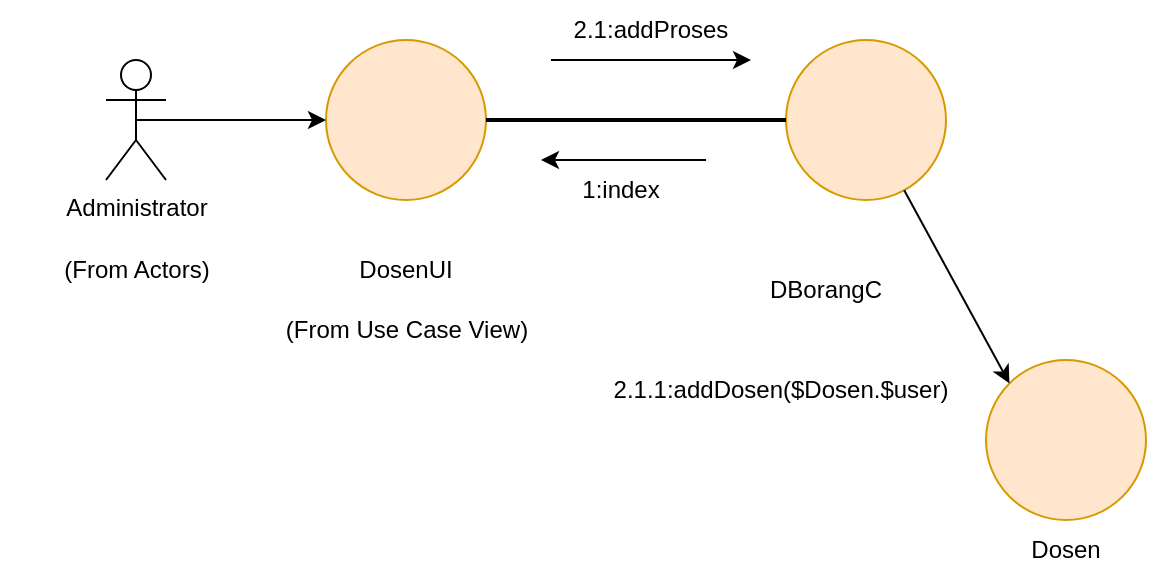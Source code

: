 <mxfile version="22.1.4" type="github">
  <diagram name="Page-1" id="U_SESXzfFQB2vHG1DU4S">
    <mxGraphModel dx="918" dy="471" grid="1" gridSize="10" guides="1" tooltips="1" connect="1" arrows="1" fold="1" page="1" pageScale="1" pageWidth="850" pageHeight="1100" math="0" shadow="0">
      <root>
        <mxCell id="0" />
        <mxCell id="1" parent="0" />
        <mxCell id="sIPrdvZB-OkvhUoF-7lL-1" value="Administrator" style="shape=umlActor;verticalLabelPosition=bottom;verticalAlign=top;html=1;outlineConnect=0;" parent="1" vertex="1">
          <mxGeometry x="230" y="90" width="30" height="60" as="geometry" />
        </mxCell>
        <mxCell id="sIPrdvZB-OkvhUoF-7lL-2" value="" style="ellipse;whiteSpace=wrap;html=1;fillColor=#ffe6cc;strokeColor=#d79b00;" parent="1" vertex="1">
          <mxGeometry x="340" y="80" width="80" height="80" as="geometry" />
        </mxCell>
        <mxCell id="sIPrdvZB-OkvhUoF-7lL-3" value="" style="endArrow=classic;html=1;rounded=0;entryX=0;entryY=0.5;entryDx=0;entryDy=0;exitX=0.5;exitY=0.5;exitDx=0;exitDy=0;exitPerimeter=0;" parent="1" source="sIPrdvZB-OkvhUoF-7lL-1" target="sIPrdvZB-OkvhUoF-7lL-2" edge="1">
          <mxGeometry width="50" height="50" relative="1" as="geometry">
            <mxPoint x="400" y="170" as="sourcePoint" />
            <mxPoint x="450" y="120" as="targetPoint" />
          </mxGeometry>
        </mxCell>
        <mxCell id="sIPrdvZB-OkvhUoF-7lL-4" value="" style="ellipse;whiteSpace=wrap;html=1;fillColor=#ffe6cc;strokeColor=#d79b00;" parent="1" vertex="1">
          <mxGeometry x="570" y="80" width="80" height="80" as="geometry" />
        </mxCell>
        <mxCell id="sIPrdvZB-OkvhUoF-7lL-5" value="" style="ellipse;whiteSpace=wrap;html=1;fillColor=#ffe6cc;strokeColor=#d79b00;" parent="1" vertex="1">
          <mxGeometry x="670" y="240" width="80" height="80" as="geometry" />
        </mxCell>
        <mxCell id="sIPrdvZB-OkvhUoF-7lL-8" value="" style="endArrow=none;html=1;strokeWidth=2;rounded=0;exitX=0;exitY=0.5;exitDx=0;exitDy=0;entryX=1;entryY=0.5;entryDx=0;entryDy=0;" parent="1" source="sIPrdvZB-OkvhUoF-7lL-4" target="sIPrdvZB-OkvhUoF-7lL-2" edge="1">
          <mxGeometry width="50" height="50" relative="1" as="geometry">
            <mxPoint x="400" y="210" as="sourcePoint" />
            <mxPoint x="450" y="160" as="targetPoint" />
          </mxGeometry>
        </mxCell>
        <mxCell id="lYP8_AyQFSn0Beweu-Yg-2" value="DosenUI" style="text;html=1;strokeColor=none;fillColor=none;align=center;verticalAlign=middle;whiteSpace=wrap;rounded=0;" parent="1" vertex="1">
          <mxGeometry x="350" y="180" width="60" height="30" as="geometry" />
        </mxCell>
        <mxCell id="lYP8_AyQFSn0Beweu-Yg-3" value="" style="endArrow=classic;html=1;rounded=0;entryX=0;entryY=0;entryDx=0;entryDy=0;" parent="1" source="sIPrdvZB-OkvhUoF-7lL-4" target="sIPrdvZB-OkvhUoF-7lL-5" edge="1">
          <mxGeometry width="50" height="50" relative="1" as="geometry">
            <mxPoint x="540" y="340" as="sourcePoint" />
            <mxPoint x="590" y="290" as="targetPoint" />
          </mxGeometry>
        </mxCell>
        <mxCell id="lYP8_AyQFSn0Beweu-Yg-5" value="DBorangC" style="text;html=1;strokeColor=none;fillColor=none;align=center;verticalAlign=middle;whiteSpace=wrap;rounded=0;" parent="1" vertex="1">
          <mxGeometry x="560" y="190" width="60" height="30" as="geometry" />
        </mxCell>
        <mxCell id="lYP8_AyQFSn0Beweu-Yg-6" value="(From Use Case View)" style="text;html=1;strokeColor=none;fillColor=none;align=center;verticalAlign=middle;whiteSpace=wrap;rounded=0;" parent="1" vertex="1">
          <mxGeometry x="312.5" y="210" width="135" height="30" as="geometry" />
        </mxCell>
        <mxCell id="lYP8_AyQFSn0Beweu-Yg-7" value="Dosen" style="text;html=1;strokeColor=none;fillColor=none;align=center;verticalAlign=middle;whiteSpace=wrap;rounded=0;" parent="1" vertex="1">
          <mxGeometry x="680" y="320" width="60" height="30" as="geometry" />
        </mxCell>
        <mxCell id="_2LdMQOvEfE5AO5Hixtn-1" value="2.1.1:addDosen($Dosen.$user)" style="text;html=1;strokeColor=none;fillColor=none;align=center;verticalAlign=middle;whiteSpace=wrap;rounded=0;" vertex="1" parent="1">
          <mxGeometry x="500" y="240" width="135" height="30" as="geometry" />
        </mxCell>
        <mxCell id="_2LdMQOvEfE5AO5Hixtn-2" value="" style="endArrow=classic;html=1;rounded=0;" edge="1" parent="1">
          <mxGeometry width="50" height="50" relative="1" as="geometry">
            <mxPoint x="452.5" y="90" as="sourcePoint" />
            <mxPoint x="552.5" y="90" as="targetPoint" />
          </mxGeometry>
        </mxCell>
        <mxCell id="_2LdMQOvEfE5AO5Hixtn-3" value="2.1:addProses" style="text;html=1;strokeColor=none;fillColor=none;align=center;verticalAlign=middle;whiteSpace=wrap;rounded=0;" vertex="1" parent="1">
          <mxGeometry x="435" y="60" width="135" height="30" as="geometry" />
        </mxCell>
        <mxCell id="_2LdMQOvEfE5AO5Hixtn-4" value="1:index" style="text;html=1;strokeColor=none;fillColor=none;align=center;verticalAlign=middle;whiteSpace=wrap;rounded=0;" vertex="1" parent="1">
          <mxGeometry x="420" y="140" width="135" height="30" as="geometry" />
        </mxCell>
        <mxCell id="_2LdMQOvEfE5AO5Hixtn-5" value="" style="endArrow=classic;html=1;rounded=0;" edge="1" parent="1">
          <mxGeometry width="50" height="50" relative="1" as="geometry">
            <mxPoint x="530" y="140" as="sourcePoint" />
            <mxPoint x="447.5" y="140" as="targetPoint" />
          </mxGeometry>
        </mxCell>
        <mxCell id="_2LdMQOvEfE5AO5Hixtn-6" value="(From Actors)" style="text;html=1;strokeColor=none;fillColor=none;align=center;verticalAlign=middle;whiteSpace=wrap;rounded=0;" vertex="1" parent="1">
          <mxGeometry x="177.5" y="180" width="135" height="30" as="geometry" />
        </mxCell>
      </root>
    </mxGraphModel>
  </diagram>
</mxfile>
